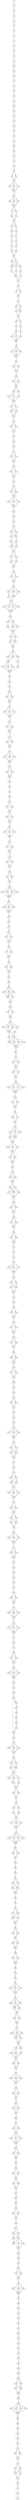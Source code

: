 strict digraph  {
	S0 -> S1 [ label = T ];
	S1 -> S2 [ label = T ];
	S2 -> S3 [ label = T ];
	S3 -> S4 [ label = C ];
	S4 -> S5 [ label = A ];
	S5 -> S6 [ label = G ];
	S6 -> S7 [ label = T ];
	S7 -> S8 [ label = C ];
	S8 -> S9 [ label = T ];
	S9 -> S10 [ label = G ];
	S10 -> S11 [ label = G ];
	S11 -> S12 [ label = G ];
	S12 -> S13 [ label = A ];
	S13 -> S14 [ label = G ];
	S14 -> S15 [ label = T ];
	S15 -> S16 [ label = A ];
	S16 -> S17 [ label = G ];
	S17 -> S18 [ label = T ];
	S18 -> S19 [ label = C ];
	S19 -> S20 [ label = A ];
	S20 -> S21 [ label = G ];
	S21 -> S22 [ label = T ];
	S22 -> S23 [ label = A ];
	S23 -> S24 [ label = G ];
	S24 -> S25 [ label = A ];
	S25 -> S26 [ label = T ];
	S26 -> S27 [ label = C ];
	S27 -> S28 [ label = C ];
	S28 -> S29 [ label = A ];
	S29 -> S30 [ label = A ];
	S30 -> S31 [ label = G ];
	S31 -> S32 [ label = A ];
	S32 -> S33 [ label = T ];
	S33 -> S34 [ label = G ];
	S34 -> S35 [ label = G ];
	S34 -> S36 [ label = T ];
	S35 -> S37 [ label = C ];
	S36 -> S37 [ label = C ];
	S37 -> S38 [ label = A ];
	S37 -> S39 [ label = T ];
	S37 -> S40 [ label = G ];
	S38 -> S41 [ label = G ];
	S39 -> S41 [ label = G ];
	S40 -> S41 [ label = G ];
	S41 -> S42 [ label = C ];
	S42 -> S43 [ label = C ];
	S42 -> S44 [ label = T ];
	S42 -> S45 [ label = G ];
	S43 -> S46 [ label = A ];
	S44 -> S46 [ label = A ];
	S45 -> S46 [ label = A ];
	S46 -> S47 [ label = G ];
	S46 -> S48 [ label = C ];
	S47 -> S49 [ label = C ];
	S48 -> S50 [ label = T ];
	S49 -> S51 [ label = A ];
	S50 -> S51 [ label = A ];
	S51 -> S52 [ label = G ];
	S51 -> S53 [ label = C ];
	S52 -> S54 [ label = G ];
	S53 -> S55 [ label = A ];
	S54 -> S56 [ label = A ];
	S55 -> S57 [ label = T ];
	S56 -> S58 [ label = G ];
	S57 -> S59 [ label = C ];
	S58 -> S60 [ label = G ];
	S59 -> S61 [ label = T ];
	S60 -> S62 [ label = C ];
	S61 -> S63 [ label = T ];
	S62 -> S64 [ label = T ];
	S63 -> S64 [ label = T ];
	S64 -> S65 [ label = G ];
	S64 -> S66 [ label = C ];
	S65 -> S67 [ label = A ];
	S65 -> S68 [ label = C ];
	S65 -> S69 [ label = G ];
	S66 -> S68 [ label = C ];
	S67 -> S70 [ label = T ];
	S68 -> S71 [ label = A ];
	S69 -> S72 [ label = C ];
	S70 -> S73 [ label = G ];
	S71 -> S74 [ label = C ];
	S72 -> S74 [ label = C ];
	S73 -> S75 [ label = A ];
	S74 -> S75 [ label = A ];
	S75 -> S76 [ label = A ];
	S76 -> S77 [ label = G ];
	S76 -> S78 [ label = A ];
	S77 -> S79 [ label = G ];
	S78 -> S79 [ label = G ];
	S79 -> S80 [ label = A ];
	S80 -> S81 [ label = G ];
	S80 -> S82 [ label = A ];
	S81 -> S83 [ label = C ];
	S81 -> S84 [ label = T ];
	S82 -> S83 [ label = C ];
	S83 -> S85 [ label = T ];
	S84 -> S85 [ label = T ];
	S85 -> S86 [ label = T ];
	S85 -> S87 [ label = G ];
	S86 -> S88 [ label = G ];
	S87 -> S89 [ label = A ];
	S88 -> S90 [ label = A ];
	S89 -> S91 [ label = C ];
	S90 -> S92 [ label = A ];
	S90 -> S93 [ label = T ];
	S91 -> S94 [ label = G ];
	S92 -> S95 [ label = G ];
	S93 -> S95 [ label = G ];
	S94 -> S95 [ label = G ];
	S95 -> S96 [ label = A ];
	S96 -> S97 [ label = A ];
	S96 -> S98 [ label = C ];
	S96 -> S99 [ label = G ];
	S97 -> S100 [ label = A ];
	S98 -> S100 [ label = A ];
	S99 -> S100 [ label = A ];
	S100 -> S101 [ label = T ];
	S101 -> S102 [ label = C ];
	S101 -> S103 [ label = T ];
	S102 -> S104 [ label = C ];
	S103 -> S104 [ label = C ];
	S104 -> S105 [ label = G ];
	S105 -> S106 [ label = C ];
	S105 -> S107 [ label = T ];
	S106 -> S108 [ label = A ];
	S107 -> S108 [ label = A ];
	S108 -> S109 [ label = A ];
	S108 -> S110 [ label = C ];
	S109 -> S111 [ label = A ];
	S109 -> S112 [ label = G ];
	S110 -> S113 [ label = T ];
	S111 -> S114 [ label = T ];
	S112 -> S114 [ label = T ];
	S113 -> S114 [ label = T ];
	S114 -> S115 [ label = G ];
	S114 -> S116 [ label = C ];
	S115 -> S117 [ label = T ];
	S116 -> S118 [ label = C ];
	S116 -> S117 [ label = T ];
	S117 -> S119 [ label = G ];
	S118 -> S119 [ label = G ];
	S119 -> S120 [ label = G ];
	S120 -> S121 [ label = A ];
	S120 -> S122 [ label = G ];
	S121 -> S123 [ label = A ];
	S122 -> S123 [ label = A ];
	S123 -> S124 [ label = T ];
	S124 -> S125 [ label = G ];
	S125 -> S126 [ label = A ];
	S126 -> S127 [ label = A ];
	S127 -> S128 [ label = A ];
	S127 -> S129 [ label = G ];
	S128 -> S130 [ label = A ];
	S129 -> S130 [ label = A ];
	S130 -> S131 [ label = A ];
	S131 -> S132 [ label = C ];
	S131 -> S133 [ label = T ];
	S132 -> S134 [ label = T ];
	S133 -> S134 [ label = T ];
	S134 -> S135 [ label = T ];
	S135 -> S136 [ label = C ];
	S136 -> S137 [ label = C ];
	S136 -> S138 [ label = A ];
	S137 -> S139 [ label = G ];
	S138 -> S139 [ label = G ];
	S139 -> S140 [ label = T ];
	S139 -> S141 [ label = G ];
	S139 -> S142 [ label = A ];
	S140 -> S143 [ label = A ];
	S141 -> S143 [ label = A ];
	S142 -> S143 [ label = A ];
	S143 -> S144 [ label = A ];
	S144 -> S145 [ label = C ];
	S145 -> S146 [ label = A ];
	S146 -> S147 [ label = T ];
	S147 -> S148 [ label = C ];
	S147 -> S149 [ label = T ];
	S148 -> S150 [ label = C ];
	S148 -> S151 [ label = T ];
	S149 -> S150 [ label = C ];
	S150 -> S152 [ label = A ];
	S151 -> S153 [ label = T ];
	S152 -> S154 [ label = G ];
	S152 -> S155 [ label = A ];
	S153 -> S154 [ label = G ];
	S154 -> S156 [ label = G ];
	S155 -> S156 [ label = G ];
	S156 -> S157 [ label = T ];
	S156 -> S158 [ label = C ];
	S157 -> S159 [ label = T ];
	S158 -> S160 [ label = G ];
	S159 -> S161 [ label = G ];
	S160 -> S161 [ label = G ];
	S161 -> S162 [ label = A ];
	S162 -> S163 [ label = T ];
	S162 -> S164 [ label = G ];
	S163 -> S165 [ label = G ];
	S164 -> S165 [ label = G ];
	S165 -> S166 [ label = A ];
	S166 -> S167 [ label = A ];
	S166 -> S168 [ label = T ];
	S166 -> S169 [ label = C ];
	S167 -> S170 [ label = G ];
	S167 -> S171 [ label = T ];
	S168 -> S171 [ label = T ];
	S169 -> S171 [ label = T ];
	S170 -> S172 [ label = C ];
	S171 -> S172 [ label = C ];
	S172 -> S173 [ label = T ];
	S172 -> S174 [ label = C ];
	S172 -> S175 [ label = A ];
	S172 -> S176 [ label = G ];
	S173 -> S177 [ label = A ];
	S174 -> S177 [ label = A ];
	S175 -> S177 [ label = A ];
	S176 -> S177 [ label = A ];
	S177 -> S178 [ label = A ];
	S178 -> S179 [ label = T ];
	S178 -> S180 [ label = C ];
	S179 -> S181 [ label = T ];
	S180 -> S182 [ label = A ];
	S180 -> S183 [ label = C ];
	S181 -> S184 [ label = T ];
	S182 -> S184 [ label = T ];
	S183 -> S184 [ label = T ];
	S184 -> S185 [ label = A ];
	S184 -> S186 [ label = T ];
	S185 -> S187 [ label = T ];
	S185 -> S188 [ label = C ];
	S186 -> S188 [ label = C ];
	S187 -> S189 [ label = T ];
	S188 -> S189 [ label = T ];
	S189 -> S190 [ label = G ];
	S190 -> S191 [ label = A ];
	S190 -> S192 [ label = C ];
	S190 -> S193 [ label = T ];
	S191 -> S194 [ label = C ];
	S192 -> S195 [ label = T ];
	S193 -> S194 [ label = C ];
	S194 -> S196 [ label = T ];
	S194 -> S197 [ label = C ];
	S194 -> S198 [ label = A ];
	S195 -> S199 [ label = G ];
	S196 -> S200 [ label = T ];
	S197 -> S200 [ label = T ];
	S198 -> S200 [ label = T ];
	S199 -> S200 [ label = T ];
	S200 -> S201 [ label = G ];
	S201 -> S202 [ label = G ];
	S202 -> S203 [ label = C ];
	S203 -> S204 [ label = A ];
	S204 -> S205 [ label = A ];
	S204 -> S206 [ label = T ];
	S205 -> S207 [ label = G ];
	S206 -> S207 [ label = G ];
	S207 -> S208 [ label = G ];
	S208 -> S209 [ label = G ];
	S208 -> S210 [ label = C ];
	S208 -> S211 [ label = A ];
	S209 -> S212 [ label = C ];
	S210 -> S212 [ label = C ];
	S211 -> S212 [ label = C ];
	S212 -> S213 [ label = T ];
	S213 -> S214 [ label = T ];
	S213 -> S215 [ label = C ];
	S214 -> S216 [ label = A ];
	S215 -> S216 [ label = A ];
	S216 -> S217 [ label = T ];
	S217 -> S218 [ label = T ];
	S217 -> S219 [ label = C ];
	S218 -> S220 [ label = G ];
	S219 -> S220 [ label = G ];
	S220 -> S221 [ label = T ];
	S221 -> S222 [ label = T ];
	S221 -> S223 [ label = G ];
	S221 -> S224 [ label = C ];
	S222 -> S225 [ label = C ];
	S223 -> S225 [ label = C ];
	S224 -> S225 [ label = C ];
	S225 -> S226 [ label = C ];
	S226 -> S227 [ label = T ];
	S226 -> S228 [ label = G ];
	S227 -> S229 [ label = G ];
	S228 -> S229 [ label = G ];
	S229 -> S230 [ label = A ];
	S230 -> S231 [ label = C ];
	S231 -> S232 [ label = A ];
	S232 -> S233 [ label = A ];
	S233 -> S234 [ label = C ];
	S234 -> S235 [ label = C ];
	S234 -> S236 [ label = G ];
	S235 -> S237 [ label = C ];
	S236 -> S237 [ label = C ];
	S237 -> S238 [ label = T ];
	S237 -> S239 [ label = G ];
	S238 -> S240 [ label = C ];
	S239 -> S240 [ label = C ];
	S240 -> S241 [ label = C ];
	S241 -> S242 [ label = C ];
	S241 -> S243 [ label = A ];
	S241 -> S244 [ label = G ];
	S242 -> S245 [ label = T ];
	S243 -> S245 [ label = T ];
	S244 -> S245 [ label = T ];
	S245 -> S246 [ label = A ];
	S246 -> S247 [ label = T ];
	S246 -> S248 [ label = C ];
	S247 -> S249 [ label = G ];
	S248 -> S249 [ label = G ];
	S249 -> S250 [ label = A ];
	S250 -> S251 [ label = T ];
	S250 -> S252 [ label = C ];
	S251 -> S253 [ label = A ];
	S252 -> S253 [ label = A ];
	S253 -> S254 [ label = A ];
	S254 -> S255 [ label = G ];
	S254 -> S256 [ label = A ];
	S255 -> S257 [ label = G ];
	S256 -> S257 [ label = G ];
	S257 -> S258 [ label = G ];
	S258 -> S259 [ label = G ];
	S258 -> S260 [ label = C ];
	S258 -> S261 [ label = A ];
	S258 -> S262 [ label = T ];
	S259 -> S263 [ label = G ];
	S260 -> S263 [ label = G ];
	S261 -> S263 [ label = G ];
	S262 -> S263 [ label = G ];
	S263 -> S264 [ label = C ];
	S264 -> S265 [ label = C ];
	S264 -> S266 [ label = G ];
	S264 -> S267 [ label = T ];
	S265 -> S268 [ label = T ];
	S266 -> S268 [ label = T ];
	S267 -> S268 [ label = T ];
	S268 -> S269 [ label = T ];
	S269 -> S270 [ label = C ];
	S270 -> S271 [ label = A ];
	S271 -> S272 [ label = G ];
	S272 -> S273 [ label = A ];
	S272 -> S274 [ label = G ];
	S273 -> S275 [ label = A ];
	S274 -> S275 [ label = A ];
	S275 -> S276 [ label = T ];
	S276 -> S277 [ label = C ];
	S276 -> S278 [ label = T ];
	S277 -> S279 [ label = G ];
	S278 -> S279 [ label = G ];
	S279 -> S280 [ label = A ];
	S280 -> S281 [ label = A ];
	S280 -> S282 [ label = G ];
	S281 -> S283 [ label = A ];
	S282 -> S283 [ label = A ];
	S283 -> S284 [ label = T ];
	S284 -> S285 [ label = C ];
	S285 -> S286 [ label = A ];
	S286 -> S287 [ label = A ];
	S286 -> S288 [ label = G ];
	S286 -> S289 [ label = T ];
	S287 -> S290 [ label = C ];
	S288 -> S290 [ label = C ];
	S289 -> S290 [ label = C ];
	S289 -> S291 [ label = T ];
	S290 -> S292 [ label = T ];
	S291 -> S292 [ label = T ];
	S292 -> S293 [ label = T ];
	S293 -> S294 [ label = T ];
	S293 -> S295 [ label = C ];
	S294 -> S296 [ label = C ];
	S295 -> S296 [ label = C ];
	S296 -> S297 [ label = C ];
	S297 -> S298 [ label = A ];
	S297 -> S299 [ label = G ];
	S297 -> S300 [ label = T ];
	S297 -> S301 [ label = C ];
	S298 -> S302 [ label = G ];
	S299 -> S302 [ label = G ];
	S300 -> S302 [ label = G ];
	S301 -> S303 [ label = A ];
	S302 -> S304 [ label = C ];
	S302 -> S305 [ label = T ];
	S303 -> S304 [ label = C ];
	S304 -> S306 [ label = A ];
	S304 -> S307 [ label = G ];
	S304 -> S308 [ label = T ];
	S304 -> S309 [ label = C ];
	S305 -> S306 [ label = A ];
	S306 -> S310 [ label = G ];
	S307 -> S310 [ label = G ];
	S308 -> S310 [ label = G ];
	S309 -> S310 [ label = G ];
	S310 -> S311 [ label = A ];
	S311 -> S312 [ label = G ];
	S312 -> S313 [ label = T ];
	S312 -> S314 [ label = C ];
	S313 -> S315 [ label = A ];
	S314 -> S315 [ label = A ];
	S315 -> S316 [ label = C ];
	S315 -> S317 [ label = T ];
	S316 -> S318 [ label = C ];
	S317 -> S318 [ label = C ];
	S318 -> S319 [ label = C ];
	S319 -> S320 [ label = A ];
	S319 -> S321 [ label = C ];
	S319 -> S322 [ label = T ];
	S319 -> S323 [ label = G ];
	S320 -> S324 [ label = T ];
	S321 -> S324 [ label = T ];
	S322 -> S324 [ label = T ];
	S323 -> S324 [ label = T ];
	S324 -> S325 [ label = T ];
	S325 -> S326 [ label = C ];
	S325 -> S327 [ label = T ];
	S326 -> S328 [ label = A ];
	S327 -> S328 [ label = A ];
	S328 -> S329 [ label = A ];
	S329 -> S330 [ label = A ];
	S329 -> S331 [ label = G ];
	S330 -> S332 [ label = C ];
	S331 -> S332 [ label = C ];
	S332 -> S333 [ label = C ];
	S333 -> S334 [ label = A ];
	S333 -> S335 [ label = G ];
	S333 -> S336 [ label = C ];
	S334 -> S337 [ label = C ];
	S334 -> S338 [ label = T ];
	S335 -> S337 [ label = C ];
	S336 -> S337 [ label = C ];
	S337 -> S339 [ label = C ];
	S338 -> S339 [ label = C ];
	S339 -> S340 [ label = G ];
	S339 -> S341 [ label = A ];
	S339 -> S342 [ label = C ];
	S340 -> S343 [ label = A ];
	S341 -> S343 [ label = A ];
	S342 -> S343 [ label = A ];
	S343 -> S344 [ label = A ];
	S343 -> S345 [ label = C ];
	S344 -> S346 [ label = G ];
	S345 -> S346 [ label = G ];
	S346 -> S347 [ label = A ];
	S347 -> S348 [ label = T ];
	S348 -> S349 [ label = C ];
	S348 -> S350 [ label = T ];
	S349 -> S351 [ label = A ];
	S350 -> S351 [ label = A ];
	S351 -> S352 [ label = C ];
	S351 -> S353 [ label = T ];
	S352 -> S354 [ label = A ];
	S352 -> S355 [ label = T ];
	S352 -> S356 [ label = C ];
	S353 -> S354 [ label = A ];
	S354 -> S357 [ label = T ];
	S355 -> S357 [ label = T ];
	S356 -> S357 [ label = T ];
	S357 -> S358 [ label = T ];
	S358 -> S359 [ label = T ];
	S358 -> S360 [ label = C ];
	S359 -> S361 [ label = A ];
	S360 -> S361 [ label = A ];
	S361 -> S362 [ label = A ];
	S362 -> S363 [ label = A ];
	S362 -> S364 [ label = G ];
	S363 -> S365 [ label = A ];
	S364 -> S365 [ label = A ];
	S365 -> S366 [ label = C ];
	S366 -> S367 [ label = A ];
	S366 -> S368 [ label = C ];
	S367 -> S369 [ label = A ];
	S368 -> S369 [ label = A ];
	S369 -> S370 [ label = A ];
	S370 -> S371 [ label = G ];
	S371 -> S372 [ label = A ];
	S372 -> S373 [ label = T ];
	S373 -> S374 [ label = C ];
	S373 -> S375 [ label = A ];
	S373 -> S376 [ label = T ];
	S374 -> S377 [ label = T ];
	S375 -> S377 [ label = T ];
	S376 -> S377 [ label = T ];
	S377 -> S378 [ label = A ];
	S378 -> S379 [ label = T ];
	S378 -> S380 [ label = C ];
	S379 -> S381 [ label = C ];
	S379 -> S382 [ label = T ];
	S380 -> S381 [ label = C ];
	S381 -> S383 [ label = A ];
	S382 -> S383 [ label = A ];
	S383 -> S384 [ label = C ];
	S384 -> S385 [ label = C ];
	S385 -> S386 [ label = C ];
	S386 -> S387 [ label = C ];
	S386 -> S388 [ label = G ];
	S387 -> S389 [ label = A ];
	S388 -> S389 [ label = A ];
	S389 -> S390 [ label = A ];
	S390 -> S391 [ label = C ];
	S390 -> S392 [ label = T ];
	S391 -> S393 [ label = A ];
	S392 -> S393 [ label = A ];
	S393 -> S394 [ label = T ];
	S394 -> S395 [ label = T ];
	S394 -> S396 [ label = C ];
	S395 -> S397 [ label = G ];
	S396 -> S397 [ label = G ];
	S397 -> S398 [ label = A ];
	S398 -> S399 [ label = T ];
	S398 -> S400 [ label = C ];
	S399 -> S401 [ label = G ];
	S400 -> S401 [ label = G ];
	S401 -> S402 [ label = A ];
	S402 -> S403 [ label = A ];
	S402 -> S404 [ label = G ];
	S403 -> S405 [ label = A ];
	S404 -> S405 [ label = A ];
	S405 -> S406 [ label = A ];
	S406 -> S407 [ label = G ];
	S407 -> S408 [ label = G ];
	S408 -> S409 [ label = G ];
	S409 -> S410 [ label = G ];
	S409 -> S411 [ label = C ];
	S410 -> S412 [ label = C ];
	S411 -> S412 [ label = C ];
	S412 -> S413 [ label = A ];
	S413 -> S414 [ label = G ];
	S414 -> S415 [ label = G ];
	S415 -> S416 [ label = T ];
	S416 -> S417 [ label = C ];
	S416 -> S418 [ label = G ];
	S416 -> S419 [ label = A ];
	S417 -> S420 [ label = T ];
	S418 -> S420 [ label = T ];
	S419 -> S420 [ label = T ];
	S420 -> S421 [ label = G ];
	S421 -> S422 [ label = T ];
	S421 -> S423 [ label = C ];
	S422 -> S424 [ label = C ];
	S422 -> S425 [ label = T ];
	S423 -> S424 [ label = C ];
	S424 -> S426 [ label = T ];
	S425 -> S426 [ label = T ];
	S426 -> S427 [ label = G ];
	S427 -> S428 [ label = C ];
	S428 -> S429 [ label = C ];
	S429 -> S430 [ label = A ];
	S429 -> S431 [ label = C ];
	S430 -> S432 [ label = G ];
	S431 -> S433 [ label = A ];
	S431 -> S432 [ label = G ];
	S432 -> S434 [ label = T ];
	S433 -> S434 [ label = T ];
	S434 -> S435 [ label = A ];
	S434 -> S436 [ label = C ];
	S434 -> S437 [ label = G ];
	S435 -> S438 [ label = A ];
	S436 -> S438 [ label = A ];
	S437 -> S438 [ label = A ];
	S438 -> S439 [ label = T ];
	S439 -> S440 [ label = T ];
	S439 -> S441 [ label = C ];
	S440 -> S442 [ label = A ];
	S441 -> S442 [ label = A ];
	S442 -> S443 [ label = G ];
	S442 -> S444 [ label = A ];
	S443 -> S445 [ label = T ];
	S443 -> S446 [ label = C ];
	S444 -> S445 [ label = T ];
	S445 -> S447 [ label = G ];
	S446 -> S447 [ label = G ];
	S447 -> S448 [ label = C ];
	S448 -> S449 [ label = T ];
	S448 -> S450 [ label = C ];
	S448 -> S451 [ label = A ];
	S449 -> S452 [ label = G ];
	S450 -> S452 [ label = G ];
	S451 -> S452 [ label = G ];
	S452 -> S453 [ label = A ];
	S453 -> S454 [ label = A ];
	S453 -> S455 [ label = G ];
	S454 -> S456 [ label = A ];
	S455 -> S456 [ label = A ];
	S456 -> S457 [ label = A ];
	S457 -> S458 [ label = C ];
	S458 -> S459 [ label = T ];
	S459 -> S460 [ label = G ];
	S460 -> S461 [ label = G ];
	S461 -> S462 [ label = A ];
	S462 -> S463 [ label = A ];
	S463 -> S464 [ label = G ];
	S463 -> S465 [ label = A ];
	S464 -> S466 [ label = C ];
	S465 -> S466 [ label = C ];
	S466 -> S467 [ label = C ];
	S467 -> S468 [ label = A ];
	S467 -> S469 [ label = G ];
	S467 -> S470 [ label = C ];
	S468 -> S471 [ label = G ];
	S469 -> S471 [ label = G ];
	S470 -> S471 [ label = G ];
	S471 -> S472 [ label = C ];
	S472 -> S473 [ label = A ];
	S472 -> S474 [ label = C ];
	S472 -> S475 [ label = T ];
	S473 -> S476 [ label = A ];
	S474 -> S476 [ label = A ];
	S475 -> S476 [ label = A ];
	S476 -> S477 [ label = C ];
	S477 -> S478 [ label = C ];
	S478 -> S479 [ label = A ];
	S479 -> S480 [ label = A ];
	S480 -> S481 [ label = A ];
	S480 -> S482 [ label = G ];
	S481 -> S483 [ label = A ];
	S482 -> S483 [ label = A ];
	S483 -> S484 [ label = C ];
	S484 -> S485 [ label = C ];
	S484 -> S486 [ label = T ];
	S484 -> S487 [ label = G ];
	S485 -> S488 [ label = G ];
	S486 -> S488 [ label = G ];
	S487 -> S488 [ label = G ];
	S488 -> S489 [ label = A ];
	S489 -> S490 [ label = C ];
	S490 -> S491 [ label = C ];
	S491 -> S492 [ label = A ];
	S492 -> S493 [ label = A ];
	S492 -> S494 [ label = A ];
	S493 -> S495 [ label = G ];
	S494 -> S496 [ label = G ];
	S495 -> S497 [ label = T ];
	S496 -> S498 [ label = A ];
	S497 -> S499 [ label = A ];
	S497 -> S500 [ label = G ];
	S497 -> S501 [ label = T ];
	S498 -> S502 [ label = C ];
	S499 -> S503 [ label = A ];
	S500 -> S503 [ label = A ];
	S501 -> S503 [ label = A ];
	S502 -> S504 [ label = A ];
	S503 -> S505 [ label = T ];
	S504 -> S506 [ label = T ];
	S505 -> S507 [ label = C ];
	S505 -> S508 [ label = T ];
	S506 -> S493 [ label = A ];
	S507 -> S509 [ label = C ];
	S507 -> S510 [ label = A ];
	S508 -> S509 [ label = C ];
	S509 -> S511 [ label = A ];
	S510 -> S511 [ label = A ];
	S511 -> S512 [ label = G ];
	S511 -> S513 [ label = C ];
	S511 -> S514 [ label = A ];
	S512 -> S515 [ label = T ];
	S513 -> S516 [ label = G ];
	S514 -> S515 [ label = T ];
	S515 -> S517 [ label = C ];
	S516 -> S517 [ label = C ];
	S517 -> S518 [ label = C ];
	S517 -> S519 [ label = G ];
	S518 -> S520 [ label = C ];
	S519 -> S520 [ label = C ];
	S520 -> S521 [ label = T ];
	S521 -> S522 [ label = C ];
	S521 -> S523 [ label = T ];
	S522 -> S524 [ label = A ];
	S523 -> S525 [ label = G ];
	S524 -> S526 [ label = T ];
	S525 -> S526 [ label = T ];
	S526 -> S527 [ label = A ];
	S526 -> S528 [ label = T ];
	S526 -> S529 [ label = C ];
	S527 -> S530 [ label = G ];
	S528 -> S530 [ label = G ];
	S529 -> S530 [ label = G ];
	S530 -> S531 [ label = C ];
	S531 -> S532 [ label = A ];
	S531 -> S533 [ label = G ];
	S531 -> S534 [ label = C ];
	S531 -> S535 [ label = T ];
	S532 -> S536 [ label = C ];
	S533 -> S536 [ label = C ];
	S534 -> S536 [ label = C ];
	S535 -> S536 [ label = C ];
	S536 -> S537 [ label = T ];
	S537 -> S538 [ label = G ];
	S537 -> S539 [ label = C ];
	S538 -> S540 [ label = G ];
	S539 -> S540 [ label = G ];
	S540 -> S541 [ label = T ];
	S541 -> S542 [ label = G ];
	S542 -> S543 [ label = A ];
	S543 -> S544 [ label = A ];
	S544 -> S545 [ label = C ];
	S544 -> S546 [ label = T ];
	S545 -> S547 [ label = G ];
	S545 -> S548 [ label = A ];
	S546 -> S547 [ label = G ];
	S547 -> S549 [ label = A ];
	S548 -> S549 [ label = A ];
	S549 -> S550 [ label = C ];
	S550 -> S551 [ label = C ];
	S551 -> S552 [ label = C ];
	S552 -> S553 [ label = C ];
	S552 -> S554 [ label = G ];
	S553 -> S555 [ label = C ];
	S554 -> S556 [ label = G ];
	S554 -> S555 [ label = C ];
	S555 -> S557 [ label = A ];
	S556 -> S557 [ label = A ];
	S557 -> S558 [ label = G ];
	S558 -> S559 [ label = C ];
	S558 -> S560 [ label = A ];
	S559 -> S561 [ label = C ];
	S560 -> S561 [ label = C ];
	S561 -> S562 [ label = C ];
	S561 -> S563 [ label = A ];
	S562 -> S564 [ label = G ];
	S563 -> S564 [ label = G ];
	S564 -> S565 [ label = A ];
	S565 -> S566 [ label = G ];
	S565 -> S567 [ label = A ];
	S566 -> S568 [ label = C ];
	S567 -> S568 [ label = C ];
	S568 -> S569 [ label = A ];
	S569 -> S570 [ label = C ];
	S570 -> S571 [ label = C ];
	S571 -> S572 [ label = C ];
	S572 -> S573 [ label = C ];
	S572 -> S574 [ label = G ];
	S572 -> S575 [ label = T ];
	S573 -> S576 [ label = C ];
	S574 -> S576 [ label = C ];
	S575 -> S576 [ label = C ];
	S576 -> S577 [ label = T ];
	S577 -> S578 [ label = T ];
	S577 -> S579 [ label = G ];
	S577 -> S580 [ label = C ];
	S578 -> S581 [ label = C ];
	S579 -> S581 [ label = C ];
	S579 -> S582 [ label = A ];
	S580 -> S581 [ label = C ];
	S581 -> S583 [ label = G ];
	S582 -> S583 [ label = G ];
	S583 -> S584 [ label = G ];
	S583 -> S585 [ label = T ];
	S584 -> S586 [ label = G ];
	S585 -> S586 [ label = G ];
	S586 -> S587 [ label = C ];
	S587 -> S588 [ label = T ];
	S587 -> S589 [ label = C ];
	S587 -> S590 [ label = A ];
	S588 -> S591 [ label = G ];
	S589 -> S591 [ label = G ];
	S589 -> S592 [ label = A ];
	S590 -> S591 [ label = G ];
	S591 -> S593 [ label = A ];
	S592 -> S593 [ label = A ];
	S593 -> S594 [ label = C ];
	S593 -> S595 [ label = T ];
	S594 -> S596 [ label = C ];
	S594 -> S597 [ label = G ];
	S595 -> S598 [ label = T ];
	S596 -> S599 [ label = T ];
	S597 -> S599 [ label = T ];
	S598 -> S599 [ label = T ];
	S599 -> S600 [ label = A ];
	S599 -> S601 [ label = G ];
	S600 -> S602 [ label = G ];
	S601 -> S602 [ label = G ];
	S602 -> S603 [ label = C ];
	S603 -> S604 [ label = T ];
	S603 -> S605 [ label = G ];
	S603 -> S606 [ label = A ];
	S604 -> S607 [ label = G ];
	S605 -> S607 [ label = G ];
	S606 -> S607 [ label = G ];
	S607 -> S608 [ label = A ];
	S608 -> S609 [ label = A ];
	S608 -> S610 [ label = G ];
	S609 -> S611 [ label = G ];
	S610 -> S611 [ label = G ];
	S611 -> S612 [ label = A ];
	S612 -> S613 [ label = A ];
	S612 -> S614 [ label = G ];
	S613 -> S615 [ label = T ];
	S614 -> S615 [ label = T ];
	S615 -> S616 [ label = A ];
	S616 -> S617 [ label = C ];
	S617 -> S618 [ label = T ];
	S617 -> S619 [ label = A ];
	S618 -> S620 [ label = C ];
	S619 -> S620 [ label = C ];
	S620 -> S621 [ label = T ];
	S620 -> S622 [ label = C ];
	S620 -> S623 [ label = A ];
	S621 -> S624 [ label = A ];
	S622 -> S624 [ label = A ];
	S623 -> S624 [ label = A ];
	S624 -> S625 [ label = A ];
	S625 -> S626 [ label = G ];
	S625 -> S627 [ label = A ];
	S626 -> S628 [ label = G ];
	S627 -> S628 [ label = G ];
	S628 -> S629 [ label = A ];
	S629 -> S630 [ label = C ];
	S630 -> S631 [ label = C ];
	S630 -> S632 [ label = A ];
	S631 -> S633 [ label = G ];
	S632 -> S633 [ label = G ];
	S633 -> S634 [ label = T ];
	S633 -> S635 [ label = A ];
	S634 -> S636 [ label = A ];
	S635 -> S636 [ label = A ];
	S636 -> S637 [ label = A ];
	S637 -> S638 [ label = A ];
	S638 -> S639 [ label = A ];
	S639 -> S640 [ label = A ];
	S640 -> S641 [ label = A ];
	S640 -> S642 [ label = G ];
	S641 -> S643 [ label = T ];
	S642 -> S643 [ label = T ];
	S643 -> S644 [ label = T ];
	S644 -> S645 [ label = C ];
	S645 -> S646 [ label = T ];
	S645 -> S647 [ label = C ];
	S646 -> S648 [ label = G ];
	S646 -> S649 [ label = T ];
	S647 -> S649 [ label = T ];
	S648 -> S650 [ label = T ];
	S649 -> S651 [ label = C ];
	S649 -> S650 [ label = T ];
	S649 -> S652 [ label = G ];
	S650 -> S653 [ label = A ];
	S651 -> S653 [ label = A ];
	S652 -> S653 [ label = A ];
	S653 -> S654 [ label = A ];
	S654 -> S655 [ label = G ];
	S655 -> S656 [ label = A ];
	S656 -> S657 [ label = A ];
	S657 -> S658 [ label = T ];
	S657 -> S659 [ label = C ];
	S658 -> S660 [ label = G ];
	S659 -> S660 [ label = G ];
	S660 -> S662 [ label = C ];
	S662 -> S663 [ label = T ];
	S662 -> S664 [ label = C ];
	S662 -> S665 [ label = A ];
	S663 -> S666 [ label = G ];
	S664 -> S666 [ label = G ];
	S665 -> S666 [ label = G ];
	S666 -> S667 [ label = A ];
	S667 -> S668 [ label = A ];
	S668 -> S669 [ label = G ];
	S669 -> S670 [ label = A ];
	S670 -> S671 [ label = G ];
	S671 -> S672 [ label = T ];
	S672 -> S673 [ label = T ];
	S673 -> S674 [ label = T ];
	S674 -> S675 [ label = A ];
	S675 -> S676 [ label = C ];
	S676 -> S677 [ label = A ];
	S677 -> S678 [ label = A ];
	S678 -> S679 [ label = A ];
	S679 -> S680 [ label = G ];
	S680 -> S681 [ label = A ];
	S681 -> S682 [ label = A ];
	S682 -> S683 [ label = A ];
	S683 -> S684 [ label = T ];
	S683 -> S685 [ label = C ];
	S684 -> S686 [ label = A ];
	S684 -> S687 [ label = G ];
	S685 -> S686 [ label = A ];
	S686 -> S688 [ label = T ];
	S687 -> S688 [ label = T ];
	S688 -> S689 [ label = G ];
	S689 -> S690 [ label = G ];
	S690 -> S691 [ label = G ];
	S690 -> S692 [ label = A ];
	S690 -> S693 [ label = T ];
	S690 -> S694 [ label = C ];
	S691 -> S695 [ label = G ];
	S692 -> S695 [ label = G ];
	S693 -> S695 [ label = G ];
	S694 -> S695 [ label = G ];
	S695 -> S696 [ label = A ];
	S696 -> S697 [ label = A ];
	S697 -> S698 [ label = A ];
	S698 -> S699 [ label = A ];
	S699 -> S700 [ label = G ];
	S700 -> S701 [ label = C ];
	S701 -> S702 [ label = G ];
	S702 -> S703 [ label = A ];
	S702 -> S704 [ label = G ];
	S703 -> S705 [ label = C ];
	S704 -> S705 [ label = C ];
	S705 -> S706 [ label = C ];
	S706 -> S707 [ label = T ];
	S706 -> S708 [ label = A ];
	S707 -> S709 [ label = G ];
	S708 -> S709 [ label = G ];
	S708 -> S710 [ label = A ];
	S709 -> S711 [ label = T ];
	S710 -> S711 [ label = T ];
	S711 -> S712 [ label = G ];
	S712 -> S713 [ label = G ];
	S713 -> S714 [ label = A ];
	S714 -> S715 [ label = C ];
}
